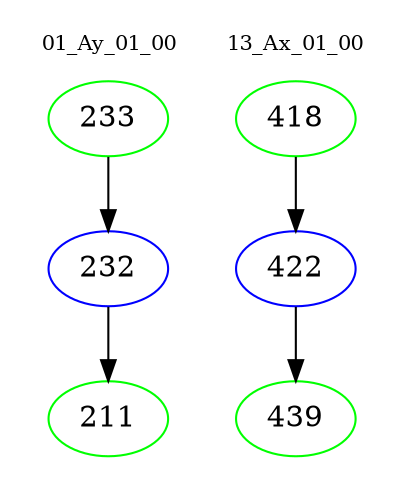digraph{
subgraph cluster_0 {
color = white
label = "01_Ay_01_00";
fontsize=10;
T0_233 [label="233", color="green"]
T0_233 -> T0_232 [color="black"]
T0_232 [label="232", color="blue"]
T0_232 -> T0_211 [color="black"]
T0_211 [label="211", color="green"]
}
subgraph cluster_1 {
color = white
label = "13_Ax_01_00";
fontsize=10;
T1_418 [label="418", color="green"]
T1_418 -> T1_422 [color="black"]
T1_422 [label="422", color="blue"]
T1_422 -> T1_439 [color="black"]
T1_439 [label="439", color="green"]
}
}

